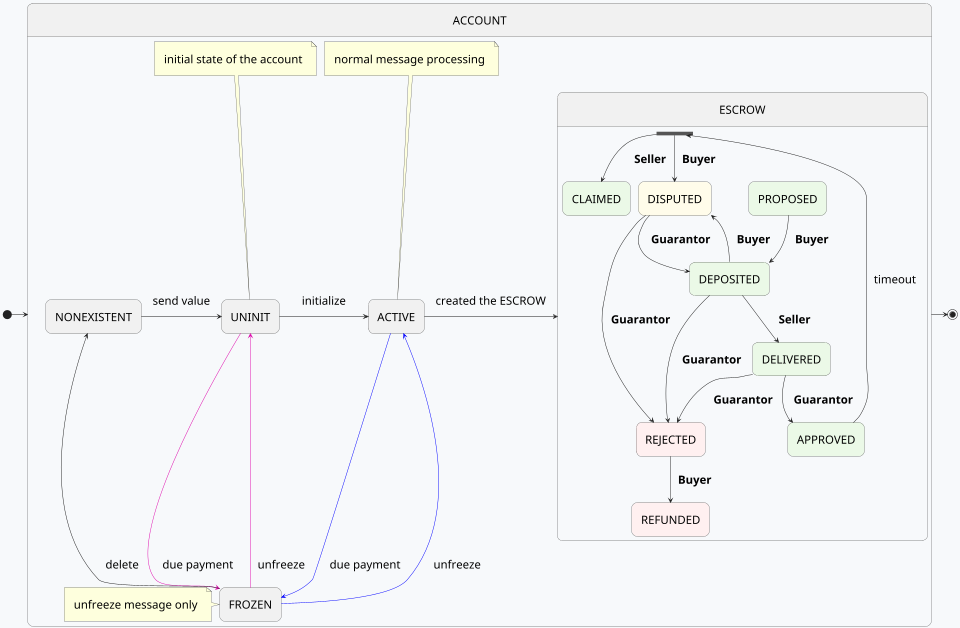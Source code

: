 @startuml
'https://plantuml.com/state-diagram

scale 960 width
skinparam defaultFontName "IBM Plex Sans, Noto Sans, Verdana"
skinparam defaultFontSize 25
skinparam BackgroundColor #F7F9FB
skinparam ParticipantPadding 20
skinparam BoxPadding 10
skinparam Padding 2

skinparam shadowing false
hide empty description
skinparam padding 15

[*] -> ACCOUNT
state ACCOUNT {
    NONEXISTENT -> UNINIT : send value
    note top of UNINIT : initial state of the account
    UNINIT -> ACTIVE : initialize
    UNINIT -[#dd00aa]-> FROZEN : due payment
    note top of ACTIVE : normal message processing
    ACTIVE -[#blue]-> FROZEN : due payment
    note left of FROZEN : unfreeze message only
    FROZEN -[#blue]-> ACTIVE : unfreeze
    FROZEN -[#dd00aa]-> UNINIT : unfreeze
    FROZEN -> NONEXISTENT : delete

    ACTIVE -> ESCROW : created the ESCROW
    state ESCROW {
        state timeout <<fork>>
        state PROPOSED #EBF9E7
        state DEPOSITED #EBF9E7
        state DELIVERED #EBF9E7
        state APPROVED #EBF9E7
        state CLAIMED #EBF9E7
        state DISPUTED #FFFCEA
        state REJECTED #FFF0F0
        state REFUNDED #FFF0F0
        PROPOSED --> DEPOSITED : **Buyer**
        DEPOSITED --> DISPUTED : **Buyer**
        DISPUTED --> REJECTED : **Guarantor**
        DISPUTED --> DEPOSITED : **Guarantor**
        DEPOSITED --> REJECTED : **Guarantor**
        DEPOSITED --> DELIVERED : **Seller**
        DELIVERED --> APPROVED : **Guarantor**
        DELIVERED --> REJECTED : **Guarantor**
        REJECTED --> REFUNDED : **Buyer**
        APPROVED --> timeout : timeout
        timeout --> DISPUTED : **Buyer**
        timeout --> CLAIMED : **Seller**
    }
}
ACCOUNT -> [*]
@enduml
